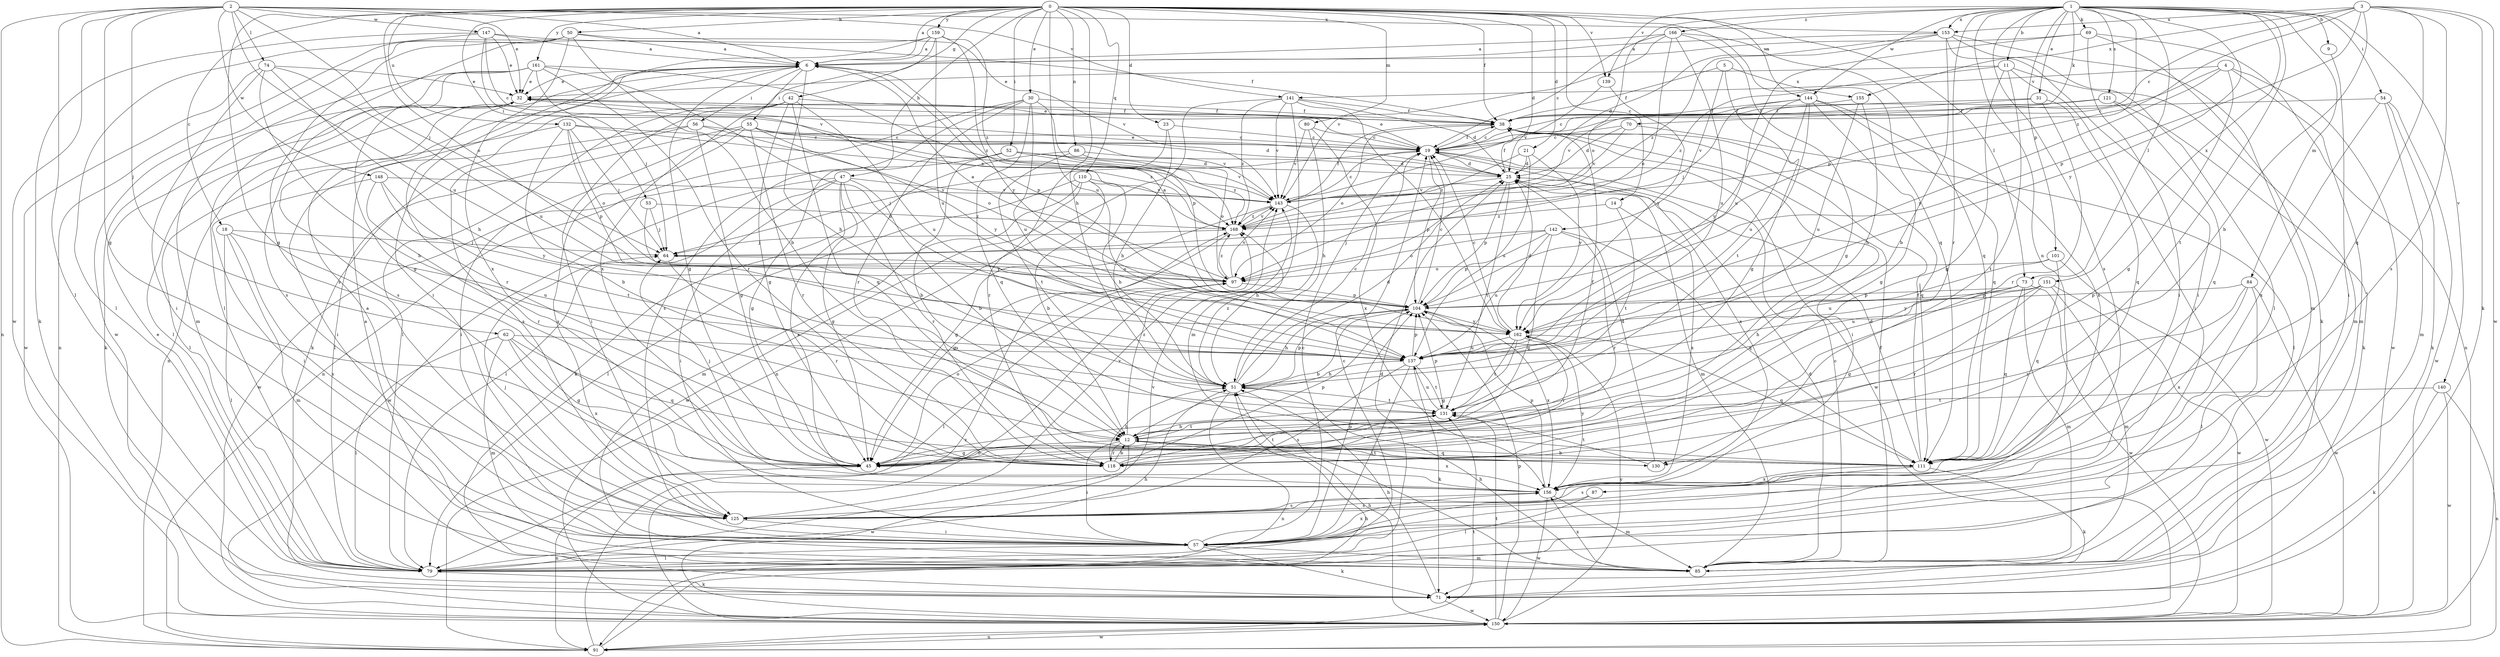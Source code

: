 strict digraph  {
0;
1;
2;
3;
4;
5;
6;
9;
11;
12;
14;
18;
19;
21;
23;
25;
30;
31;
32;
38;
42;
45;
47;
50;
51;
52;
53;
54;
55;
56;
57;
62;
64;
69;
70;
71;
73;
74;
79;
80;
84;
85;
86;
87;
91;
97;
101;
104;
110;
111;
118;
121;
125;
130;
131;
132;
137;
139;
140;
141;
142;
143;
144;
147;
148;
150;
151;
153;
155;
156;
159;
161;
162;
166;
168;
0 -> 6  [label=a];
0 -> 14  [label=c];
0 -> 18  [label=c];
0 -> 21  [label=d];
0 -> 23  [label=d];
0 -> 25  [label=d];
0 -> 30  [label=e];
0 -> 38  [label=f];
0 -> 42  [label=g];
0 -> 45  [label=g];
0 -> 47  [label=h];
0 -> 50  [label=h];
0 -> 51  [label=h];
0 -> 52  [label=i];
0 -> 53  [label=i];
0 -> 73  [label=l];
0 -> 80  [label=m];
0 -> 86  [label=n];
0 -> 97  [label=o];
0 -> 110  [label=q];
0 -> 111  [label=q];
0 -> 132  [label=u];
0 -> 137  [label=u];
0 -> 139  [label=v];
0 -> 144  [label=w];
0 -> 159  [label=y];
0 -> 161  [label=y];
1 -> 9  [label=b];
1 -> 11  [label=b];
1 -> 31  [label=e];
1 -> 54  [label=i];
1 -> 69  [label=k];
1 -> 70  [label=k];
1 -> 73  [label=l];
1 -> 84  [label=m];
1 -> 87  [label=n];
1 -> 97  [label=o];
1 -> 101  [label=p];
1 -> 104  [label=p];
1 -> 118  [label=r];
1 -> 121  [label=s];
1 -> 125  [label=s];
1 -> 130  [label=t];
1 -> 139  [label=v];
1 -> 140  [label=v];
1 -> 144  [label=w];
1 -> 151  [label=x];
1 -> 153  [label=x];
1 -> 162  [label=y];
1 -> 166  [label=z];
2 -> 6  [label=a];
2 -> 32  [label=e];
2 -> 45  [label=g];
2 -> 62  [label=j];
2 -> 64  [label=j];
2 -> 74  [label=l];
2 -> 79  [label=l];
2 -> 91  [label=n];
2 -> 137  [label=u];
2 -> 141  [label=v];
2 -> 147  [label=w];
2 -> 148  [label=w];
2 -> 150  [label=w];
2 -> 153  [label=x];
3 -> 12  [label=b];
3 -> 19  [label=c];
3 -> 71  [label=k];
3 -> 104  [label=p];
3 -> 111  [label=q];
3 -> 125  [label=s];
3 -> 150  [label=w];
3 -> 153  [label=x];
3 -> 155  [label=x];
3 -> 168  [label=z];
4 -> 19  [label=c];
4 -> 45  [label=g];
4 -> 85  [label=m];
4 -> 141  [label=v];
4 -> 150  [label=w];
4 -> 162  [label=y];
5 -> 38  [label=f];
5 -> 45  [label=g];
5 -> 142  [label=v];
5 -> 155  [label=x];
6 -> 32  [label=e];
6 -> 45  [label=g];
6 -> 51  [label=h];
6 -> 55  [label=i];
6 -> 56  [label=i];
6 -> 91  [label=n];
6 -> 104  [label=p];
6 -> 125  [label=s];
9 -> 57  [label=i];
11 -> 32  [label=e];
11 -> 45  [label=g];
11 -> 57  [label=i];
11 -> 85  [label=m];
11 -> 130  [label=t];
11 -> 168  [label=z];
12 -> 38  [label=f];
12 -> 45  [label=g];
12 -> 57  [label=i];
12 -> 111  [label=q];
12 -> 118  [label=r];
12 -> 130  [label=t];
12 -> 131  [label=t];
12 -> 150  [label=w];
12 -> 156  [label=x];
12 -> 168  [label=z];
14 -> 131  [label=t];
14 -> 156  [label=x];
14 -> 168  [label=z];
18 -> 64  [label=j];
18 -> 79  [label=l];
18 -> 85  [label=m];
18 -> 125  [label=s];
18 -> 137  [label=u];
19 -> 25  [label=d];
19 -> 32  [label=e];
19 -> 38  [label=f];
19 -> 64  [label=j];
19 -> 104  [label=p];
19 -> 150  [label=w];
19 -> 156  [label=x];
21 -> 25  [label=d];
21 -> 137  [label=u];
21 -> 162  [label=y];
21 -> 168  [label=z];
23 -> 19  [label=c];
23 -> 51  [label=h];
23 -> 118  [label=r];
25 -> 32  [label=e];
25 -> 38  [label=f];
25 -> 85  [label=m];
25 -> 104  [label=p];
25 -> 131  [label=t];
25 -> 143  [label=v];
30 -> 38  [label=f];
30 -> 91  [label=n];
30 -> 104  [label=p];
30 -> 111  [label=q];
30 -> 118  [label=r];
30 -> 125  [label=s];
30 -> 137  [label=u];
31 -> 38  [label=f];
31 -> 111  [label=q];
31 -> 118  [label=r];
31 -> 143  [label=v];
32 -> 38  [label=f];
32 -> 71  [label=k];
32 -> 79  [label=l];
32 -> 118  [label=r];
38 -> 19  [label=c];
38 -> 32  [label=e];
38 -> 57  [label=i];
38 -> 97  [label=o];
38 -> 111  [label=q];
42 -> 38  [label=f];
42 -> 45  [label=g];
42 -> 57  [label=i];
42 -> 71  [label=k];
42 -> 79  [label=l];
42 -> 111  [label=q];
42 -> 137  [label=u];
45 -> 64  [label=j];
45 -> 91  [label=n];
45 -> 97  [label=o];
47 -> 12  [label=b];
47 -> 45  [label=g];
47 -> 57  [label=i];
47 -> 79  [label=l];
47 -> 118  [label=r];
47 -> 143  [label=v];
47 -> 150  [label=w];
47 -> 156  [label=x];
50 -> 6  [label=a];
50 -> 12  [label=b];
50 -> 91  [label=n];
50 -> 125  [label=s];
50 -> 143  [label=v];
50 -> 150  [label=w];
50 -> 156  [label=x];
51 -> 19  [label=c];
51 -> 25  [label=d];
51 -> 91  [label=n];
51 -> 104  [label=p];
51 -> 131  [label=t];
51 -> 168  [label=z];
52 -> 12  [label=b];
52 -> 25  [label=d];
52 -> 45  [label=g];
52 -> 143  [label=v];
52 -> 150  [label=w];
52 -> 168  [label=z];
53 -> 64  [label=j];
53 -> 162  [label=y];
53 -> 168  [label=z];
54 -> 38  [label=f];
54 -> 71  [label=k];
54 -> 85  [label=m];
54 -> 150  [label=w];
54 -> 156  [label=x];
55 -> 19  [label=c];
55 -> 25  [label=d];
55 -> 57  [label=i];
55 -> 79  [label=l];
55 -> 118  [label=r];
55 -> 125  [label=s];
55 -> 143  [label=v];
55 -> 162  [label=y];
56 -> 19  [label=c];
56 -> 45  [label=g];
56 -> 57  [label=i];
56 -> 97  [label=o];
56 -> 125  [label=s];
57 -> 6  [label=a];
57 -> 19  [label=c];
57 -> 71  [label=k];
57 -> 79  [label=l];
57 -> 85  [label=m];
57 -> 104  [label=p];
57 -> 156  [label=x];
62 -> 45  [label=g];
62 -> 79  [label=l];
62 -> 85  [label=m];
62 -> 111  [label=q];
62 -> 137  [label=u];
62 -> 156  [label=x];
64 -> 97  [label=o];
64 -> 118  [label=r];
69 -> 6  [label=a];
69 -> 57  [label=i];
69 -> 71  [label=k];
69 -> 91  [label=n];
69 -> 137  [label=u];
70 -> 19  [label=c];
70 -> 25  [label=d];
70 -> 79  [label=l];
70 -> 143  [label=v];
71 -> 51  [label=h];
71 -> 150  [label=w];
73 -> 51  [label=h];
73 -> 85  [label=m];
73 -> 104  [label=p];
73 -> 111  [label=q];
73 -> 150  [label=w];
73 -> 162  [label=y];
74 -> 12  [label=b];
74 -> 32  [label=e];
74 -> 51  [label=h];
74 -> 57  [label=i];
74 -> 137  [label=u];
74 -> 150  [label=w];
79 -> 19  [label=c];
79 -> 25  [label=d];
79 -> 32  [label=e];
79 -> 51  [label=h];
79 -> 71  [label=k];
79 -> 143  [label=v];
80 -> 19  [label=c];
80 -> 51  [label=h];
80 -> 143  [label=v];
80 -> 156  [label=x];
84 -> 79  [label=l];
84 -> 104  [label=p];
84 -> 118  [label=r];
84 -> 150  [label=w];
84 -> 156  [label=x];
85 -> 6  [label=a];
85 -> 19  [label=c];
85 -> 25  [label=d];
85 -> 38  [label=f];
85 -> 51  [label=h];
85 -> 156  [label=x];
86 -> 25  [label=d];
86 -> 71  [label=k];
86 -> 97  [label=o];
86 -> 131  [label=t];
87 -> 79  [label=l];
87 -> 125  [label=s];
91 -> 51  [label=h];
91 -> 131  [label=t];
91 -> 150  [label=w];
91 -> 168  [label=z];
97 -> 6  [label=a];
97 -> 79  [label=l];
97 -> 104  [label=p];
97 -> 143  [label=v];
97 -> 168  [label=z];
101 -> 97  [label=o];
101 -> 111  [label=q];
101 -> 137  [label=u];
101 -> 150  [label=w];
104 -> 6  [label=a];
104 -> 12  [label=b];
104 -> 19  [label=c];
104 -> 51  [label=h];
104 -> 156  [label=x];
104 -> 162  [label=y];
110 -> 12  [label=b];
110 -> 51  [label=h];
110 -> 79  [label=l];
110 -> 85  [label=m];
110 -> 143  [label=v];
110 -> 150  [label=w];
111 -> 12  [label=b];
111 -> 25  [label=d];
111 -> 38  [label=f];
111 -> 71  [label=k];
111 -> 125  [label=s];
111 -> 156  [label=x];
118 -> 12  [label=b];
118 -> 51  [label=h];
118 -> 104  [label=p];
118 -> 131  [label=t];
121 -> 19  [label=c];
121 -> 38  [label=f];
121 -> 71  [label=k];
121 -> 111  [label=q];
125 -> 57  [label=i];
125 -> 64  [label=j];
125 -> 143  [label=v];
130 -> 25  [label=d];
130 -> 131  [label=t];
131 -> 12  [label=b];
131 -> 104  [label=p];
131 -> 137  [label=u];
132 -> 12  [label=b];
132 -> 19  [label=c];
132 -> 64  [label=j];
132 -> 79  [label=l];
132 -> 97  [label=o];
132 -> 104  [label=p];
132 -> 168  [label=z];
137 -> 51  [label=h];
137 -> 57  [label=i];
137 -> 71  [label=k];
137 -> 104  [label=p];
137 -> 125  [label=s];
137 -> 131  [label=t];
139 -> 143  [label=v];
139 -> 162  [label=y];
140 -> 71  [label=k];
140 -> 91  [label=n];
140 -> 131  [label=t];
140 -> 150  [label=w];
141 -> 25  [label=d];
141 -> 38  [label=f];
141 -> 85  [label=m];
141 -> 91  [label=n];
141 -> 143  [label=v];
141 -> 162  [label=y];
141 -> 168  [label=z];
142 -> 45  [label=g];
142 -> 64  [label=j];
142 -> 97  [label=o];
142 -> 104  [label=p];
142 -> 111  [label=q];
142 -> 118  [label=r];
142 -> 137  [label=u];
143 -> 19  [label=c];
143 -> 38  [label=f];
143 -> 45  [label=g];
143 -> 51  [label=h];
143 -> 168  [label=z];
144 -> 38  [label=f];
144 -> 45  [label=g];
144 -> 64  [label=j];
144 -> 111  [label=q];
144 -> 131  [label=t];
144 -> 137  [label=u];
144 -> 156  [label=x];
144 -> 162  [label=y];
147 -> 6  [label=a];
147 -> 19  [label=c];
147 -> 32  [label=e];
147 -> 38  [label=f];
147 -> 71  [label=k];
147 -> 79  [label=l];
147 -> 143  [label=v];
148 -> 57  [label=i];
148 -> 118  [label=r];
148 -> 131  [label=t];
148 -> 143  [label=v];
148 -> 162  [label=y];
150 -> 51  [label=h];
150 -> 91  [label=n];
150 -> 97  [label=o];
150 -> 104  [label=p];
150 -> 131  [label=t];
150 -> 162  [label=y];
151 -> 45  [label=g];
151 -> 85  [label=m];
151 -> 104  [label=p];
151 -> 118  [label=r];
151 -> 137  [label=u];
151 -> 150  [label=w];
153 -> 6  [label=a];
153 -> 12  [label=b];
153 -> 25  [label=d];
153 -> 57  [label=i];
153 -> 79  [label=l];
153 -> 85  [label=m];
153 -> 168  [label=z];
155 -> 38  [label=f];
155 -> 51  [label=h];
155 -> 137  [label=u];
156 -> 85  [label=m];
156 -> 104  [label=p];
156 -> 125  [label=s];
156 -> 150  [label=w];
156 -> 162  [label=y];
159 -> 6  [label=a];
159 -> 57  [label=i];
159 -> 79  [label=l];
159 -> 137  [label=u];
159 -> 156  [label=x];
159 -> 162  [label=y];
159 -> 168  [label=z];
161 -> 32  [label=e];
161 -> 45  [label=g];
161 -> 64  [label=j];
161 -> 85  [label=m];
161 -> 118  [label=r];
161 -> 125  [label=s];
161 -> 137  [label=u];
161 -> 168  [label=z];
162 -> 19  [label=c];
162 -> 25  [label=d];
162 -> 45  [label=g];
162 -> 111  [label=q];
162 -> 118  [label=r];
162 -> 131  [label=t];
162 -> 137  [label=u];
166 -> 6  [label=a];
166 -> 19  [label=c];
166 -> 45  [label=g];
166 -> 97  [label=o];
166 -> 111  [label=q];
166 -> 137  [label=u];
166 -> 143  [label=v];
168 -> 32  [label=e];
168 -> 45  [label=g];
168 -> 64  [label=j];
168 -> 143  [label=v];
}
